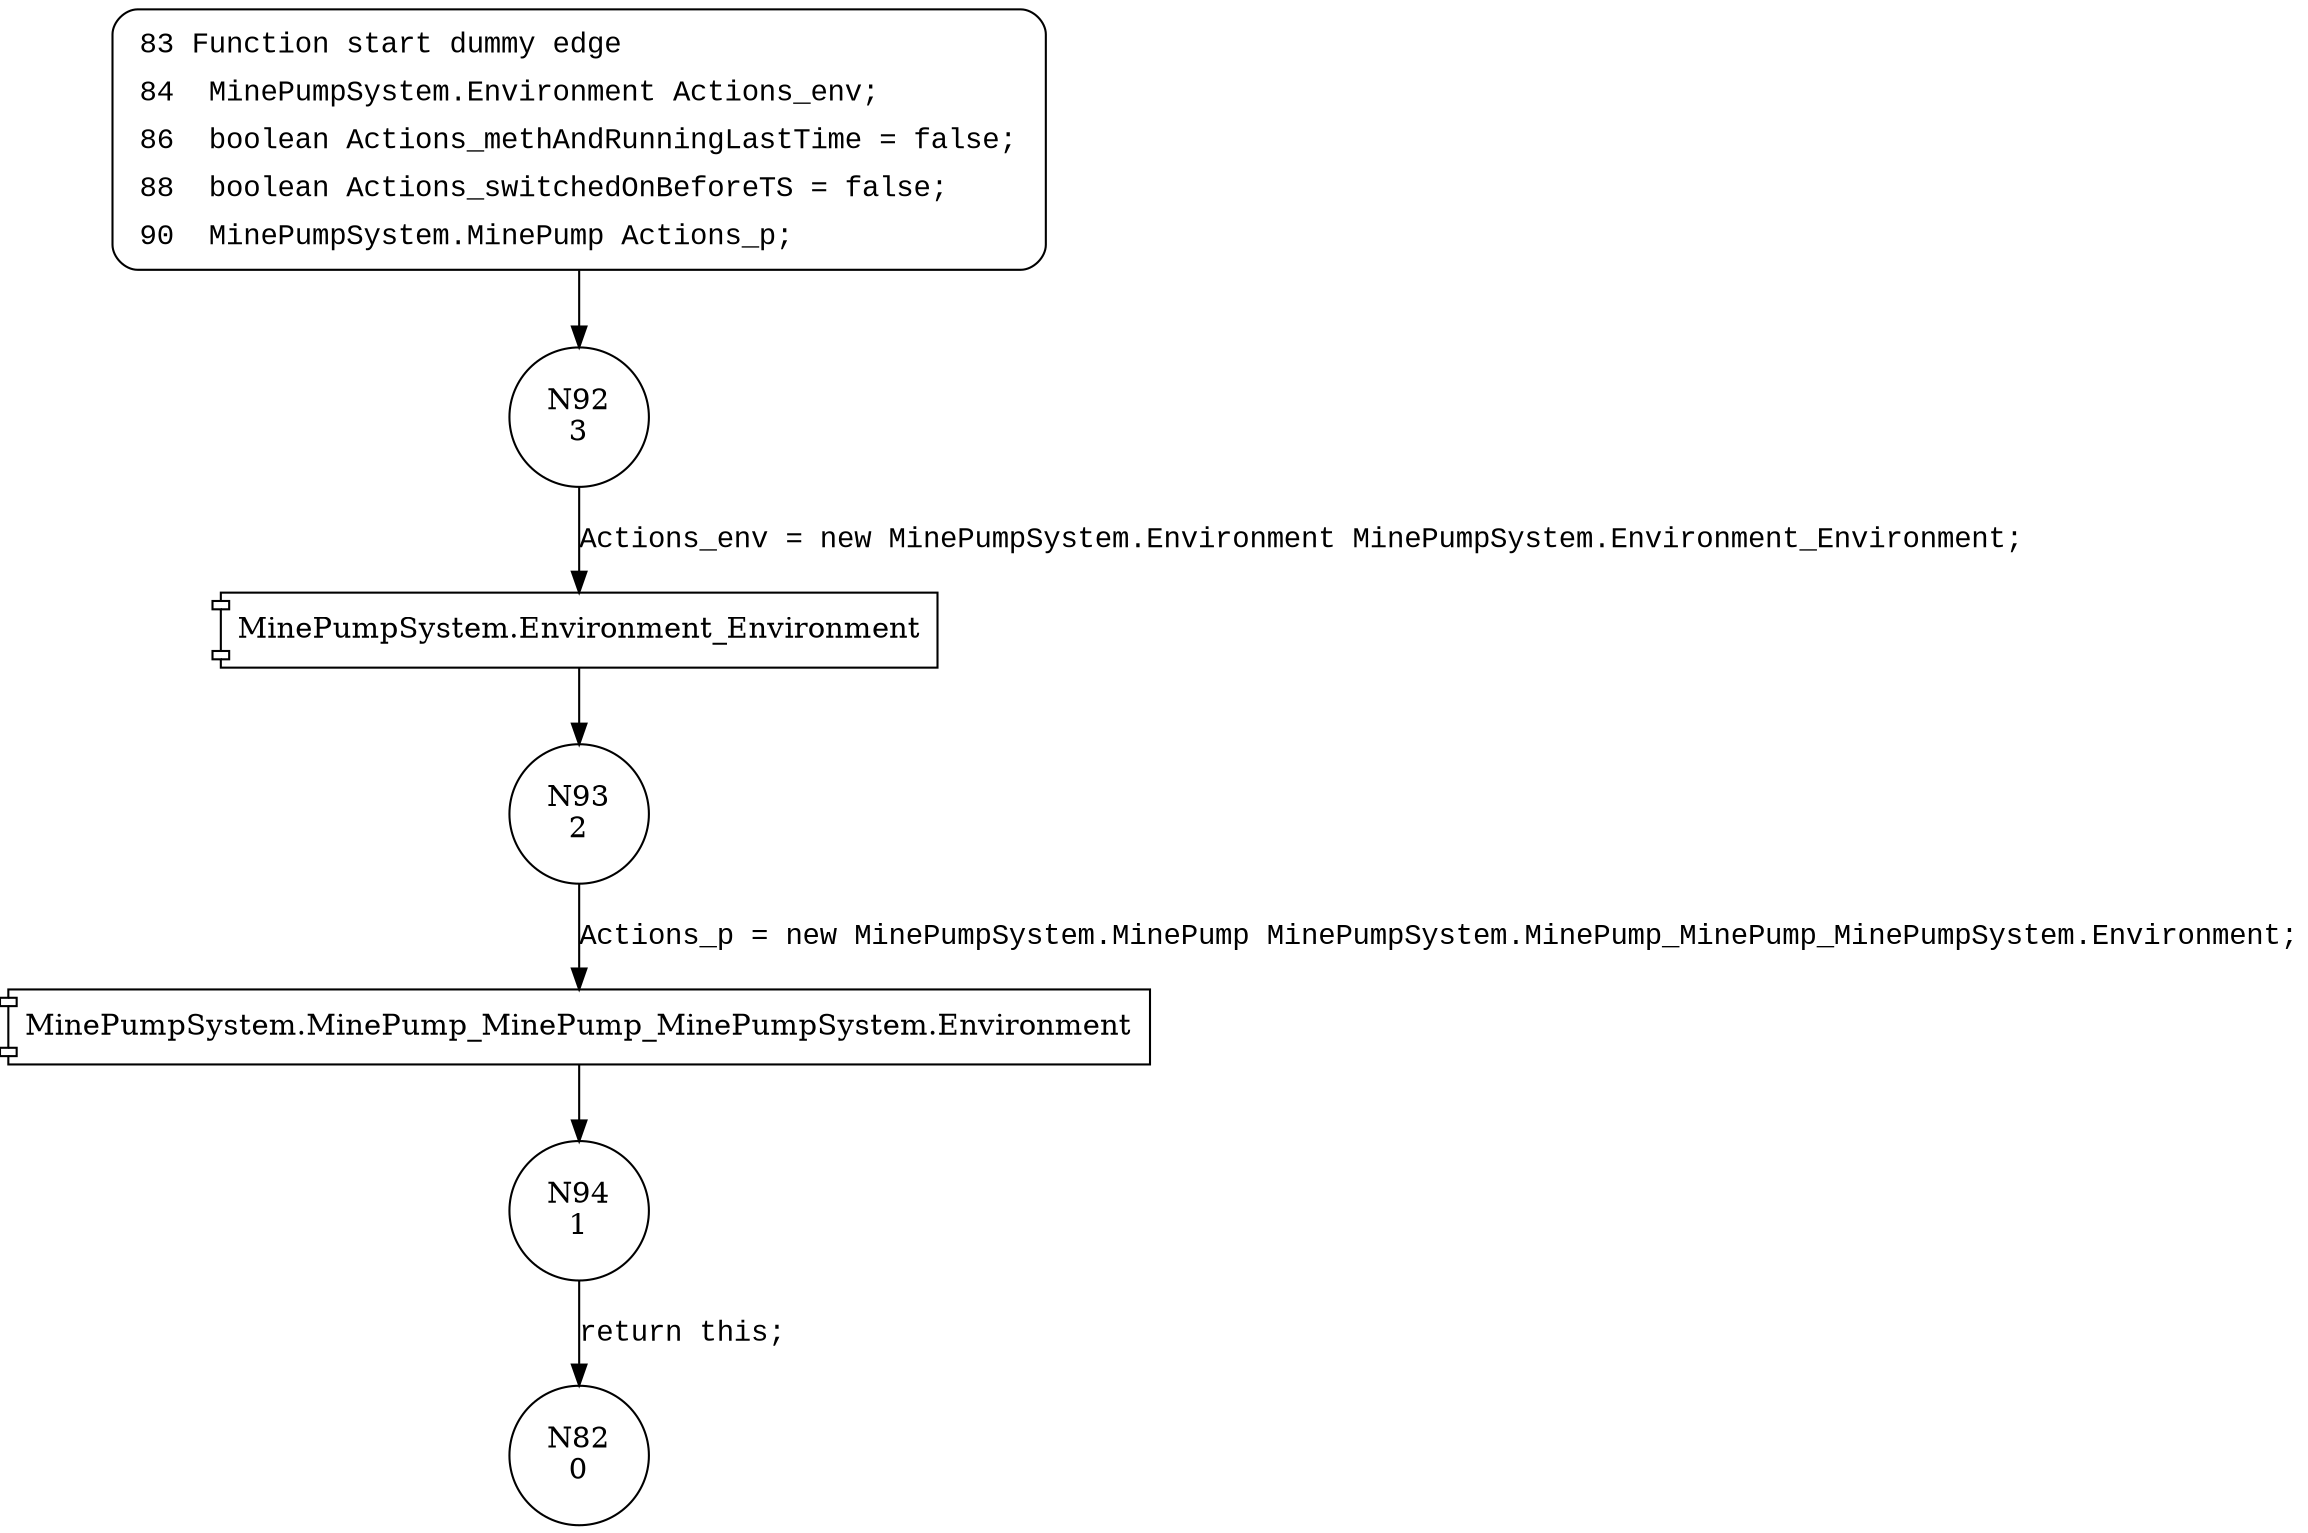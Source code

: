 digraph Actions_Actions {
92 [shape="circle" label="N92\n3"]
93 [shape="circle" label="N93\n2"]
94 [shape="circle" label="N94\n1"]
82 [shape="circle" label="N82\n0"]
83 [style="filled,bold" penwidth="1" fillcolor="white" fontname="Courier New" shape="Mrecord" label=<<table border="0" cellborder="0" cellpadding="3" bgcolor="white"><tr><td align="right">83</td><td align="left">Function start dummy edge</td></tr><tr><td align="right">84</td><td align="left"> MinePumpSystem.Environment Actions_env;</td></tr><tr><td align="right">86</td><td align="left"> boolean Actions_methAndRunningLastTime = false;</td></tr><tr><td align="right">88</td><td align="left"> boolean Actions_switchedOnBeforeTS = false;</td></tr><tr><td align="right">90</td><td align="left"> MinePumpSystem.MinePump Actions_p;</td></tr></table>>]
83 -> 92[label=""]
100020 [shape="component" label="MinePumpSystem.Environment_Environment"]
92 -> 100020 [label="Actions_env = new MinePumpSystem.Environment MinePumpSystem.Environment_Environment;" fontname="Courier New"]
100020 -> 93 [label="" fontname="Courier New"]
100021 [shape="component" label="MinePumpSystem.MinePump_MinePump_MinePumpSystem.Environment"]
93 -> 100021 [label="Actions_p = new MinePumpSystem.MinePump MinePumpSystem.MinePump_MinePump_MinePumpSystem.Environment;" fontname="Courier New"]
100021 -> 94 [label="" fontname="Courier New"]
94 -> 82 [label="return this;" fontname="Courier New"]
}